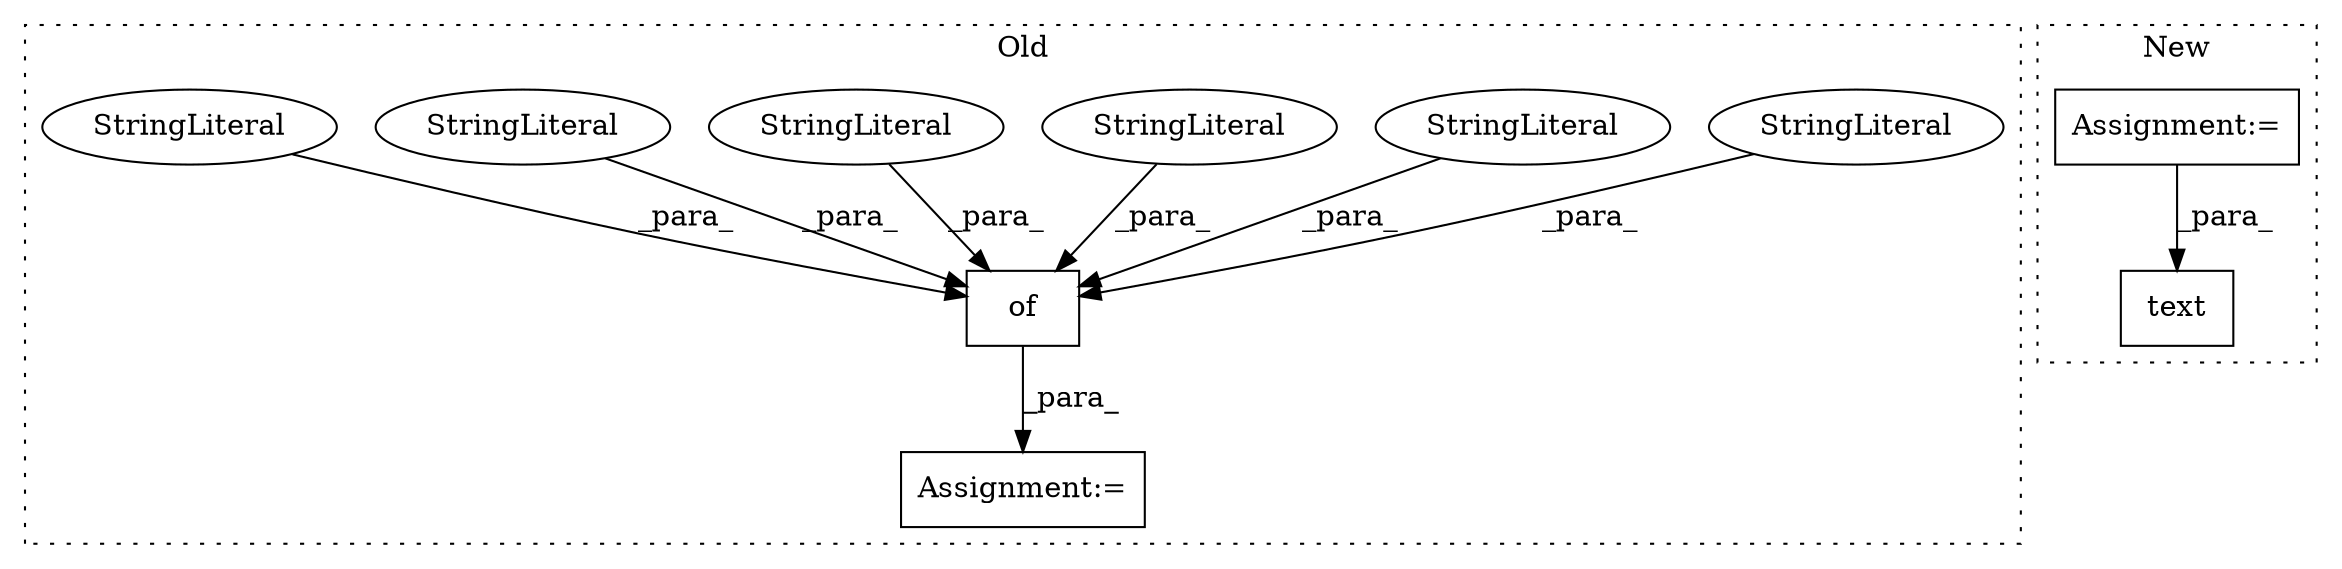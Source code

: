 digraph G {
subgraph cluster0 {
1 [label="of" a="32" s="6170,6256" l="3,2" shape="box"];
3 [label="StringLiteral" a="45" s="6186" l="4" shape="ellipse"];
5 [label="StringLiteral" a="45" s="6173" l="4" shape="ellipse"];
6 [label="StringLiteral" a="45" s="6178" l="7" shape="ellipse"];
7 [label="StringLiteral" a="45" s="6211" l="15" shape="ellipse"];
8 [label="StringLiteral" a="45" s="6227" l="4" shape="ellipse"];
9 [label="StringLiteral" a="45" s="6191" l="8" shape="ellipse"];
10 [label="Assignment:=" a="7" s="6165" l="1" shape="box"];
label = "Old";
style="dotted";
}
subgraph cluster1 {
2 [label="text" a="32" s="6296,6343" l="5,1" shape="box"];
4 [label="Assignment:=" a="7" s="6170" l="1" shape="box"];
label = "New";
style="dotted";
}
1 -> 10 [label="_para_"];
3 -> 1 [label="_para_"];
4 -> 2 [label="_para_"];
5 -> 1 [label="_para_"];
6 -> 1 [label="_para_"];
7 -> 1 [label="_para_"];
8 -> 1 [label="_para_"];
9 -> 1 [label="_para_"];
}
